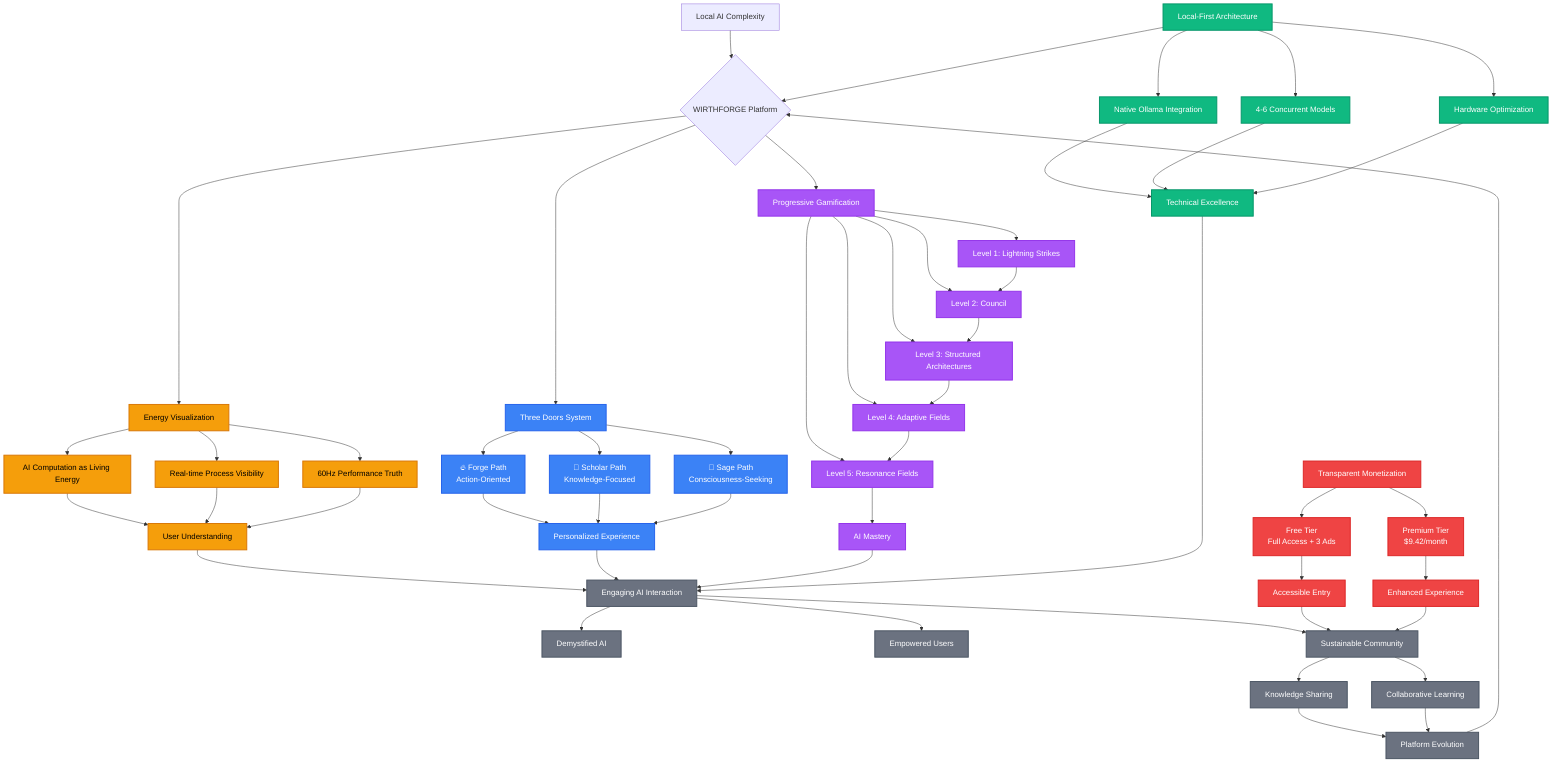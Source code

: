 graph TD
    %% WIRTHFORGE Core Principles Flow Diagram
    %% Shows how foundational principles interconnect and enable platform capabilities
    
    A[Local AI Complexity] --> B{WIRTHFORGE Platform}
    B --> C[Energy Visualization]
    B --> D[Three Doors System]
    B --> E[Progressive Gamification]
    
    %% Energy Visualization Branch
    C --> C1[AI Computation as Living Energy]
    C --> C2[Real-time Process Visibility]
    C --> C3[60Hz Performance Truth]
    C1 --> F[User Understanding]
    C2 --> F
    C3 --> F
    
    %% Three Doors Branch
    D --> D1[🔥 Forge Path<br/>Action-Oriented]
    D --> D2[💎 Scholar Path<br/>Knowledge-Focused]
    D --> D3[🌟 Sage Path<br/>Consciousness-Seeking]
    D1 --> G[Personalized Experience]
    D2 --> G
    D3 --> G
    
    %% Progressive Gamification Branch
    E --> E1[Level 1: Lightning Strikes]
    E --> E2[Level 2: Council]
    E --> E3[Level 3: Structured Architectures]
    E --> E4[Level 4: Adaptive Fields]
    E --> E5[Level 5: Resonance Fields]
    E1 --> E2
    E2 --> E3
    E3 --> E4
    E4 --> E5
    E5 --> H[AI Mastery]
    
    %% Convergence
    F --> I[Engaging AI Interaction]
    G --> I
    H --> I
    
    %% Platform Outcomes
    I --> J[Demystified AI]
    I --> K[Empowered Users]
    I --> L[Sustainable Community]
    
    %% Technical Foundation
    M[Local-First Architecture] --> B
    M --> M1[Native Ollama Integration]
    M --> M2[4-6 Concurrent Models]
    M --> M3[Hardware Optimization]
    M1 --> N[Technical Excellence]
    M2 --> N
    M3 --> N
    N --> I
    
    %% Business Model
    O[Transparent Monetization] --> P[Free Tier<br/>Full Access + 3 Ads]
    O --> Q[Premium Tier<br/>$9.42/month]
    P --> R[Accessible Entry]
    Q --> S[Enhanced Experience]
    R --> L
    S --> L
    
    %% Community Loop
    L --> T[Knowledge Sharing]
    L --> U[Collaborative Learning]
    T --> V[Platform Evolution]
    U --> V
    V --> B
    
    %% Styling
    classDef energyNode fill:#f59e0b,stroke:#d97706,stroke-width:2px,color:#000
    classDef doorsNode fill:#3b82f6,stroke:#2563eb,stroke-width:2px,color:#fff
    classDef gameNode fill:#a855f7,stroke:#9333ea,stroke-width:2px,color:#fff
    classDef techNode fill:#10b981,stroke:#059669,stroke-width:2px,color:#fff
    classDef bizNode fill:#ef4444,stroke:#dc2626,stroke-width:2px,color:#fff
    classDef outcomeNode fill:#6b7280,stroke:#4b5563,stroke-width:2px,color:#fff
    
    class C,C1,C2,C3,F energyNode
    class D,D1,D2,D3,G doorsNode
    class E,E1,E2,E3,E4,E5,H gameNode
    class M,M1,M2,M3,N techNode
    class O,P,Q,R,S bizNode
    class I,J,K,L,T,U,V outcomeNode